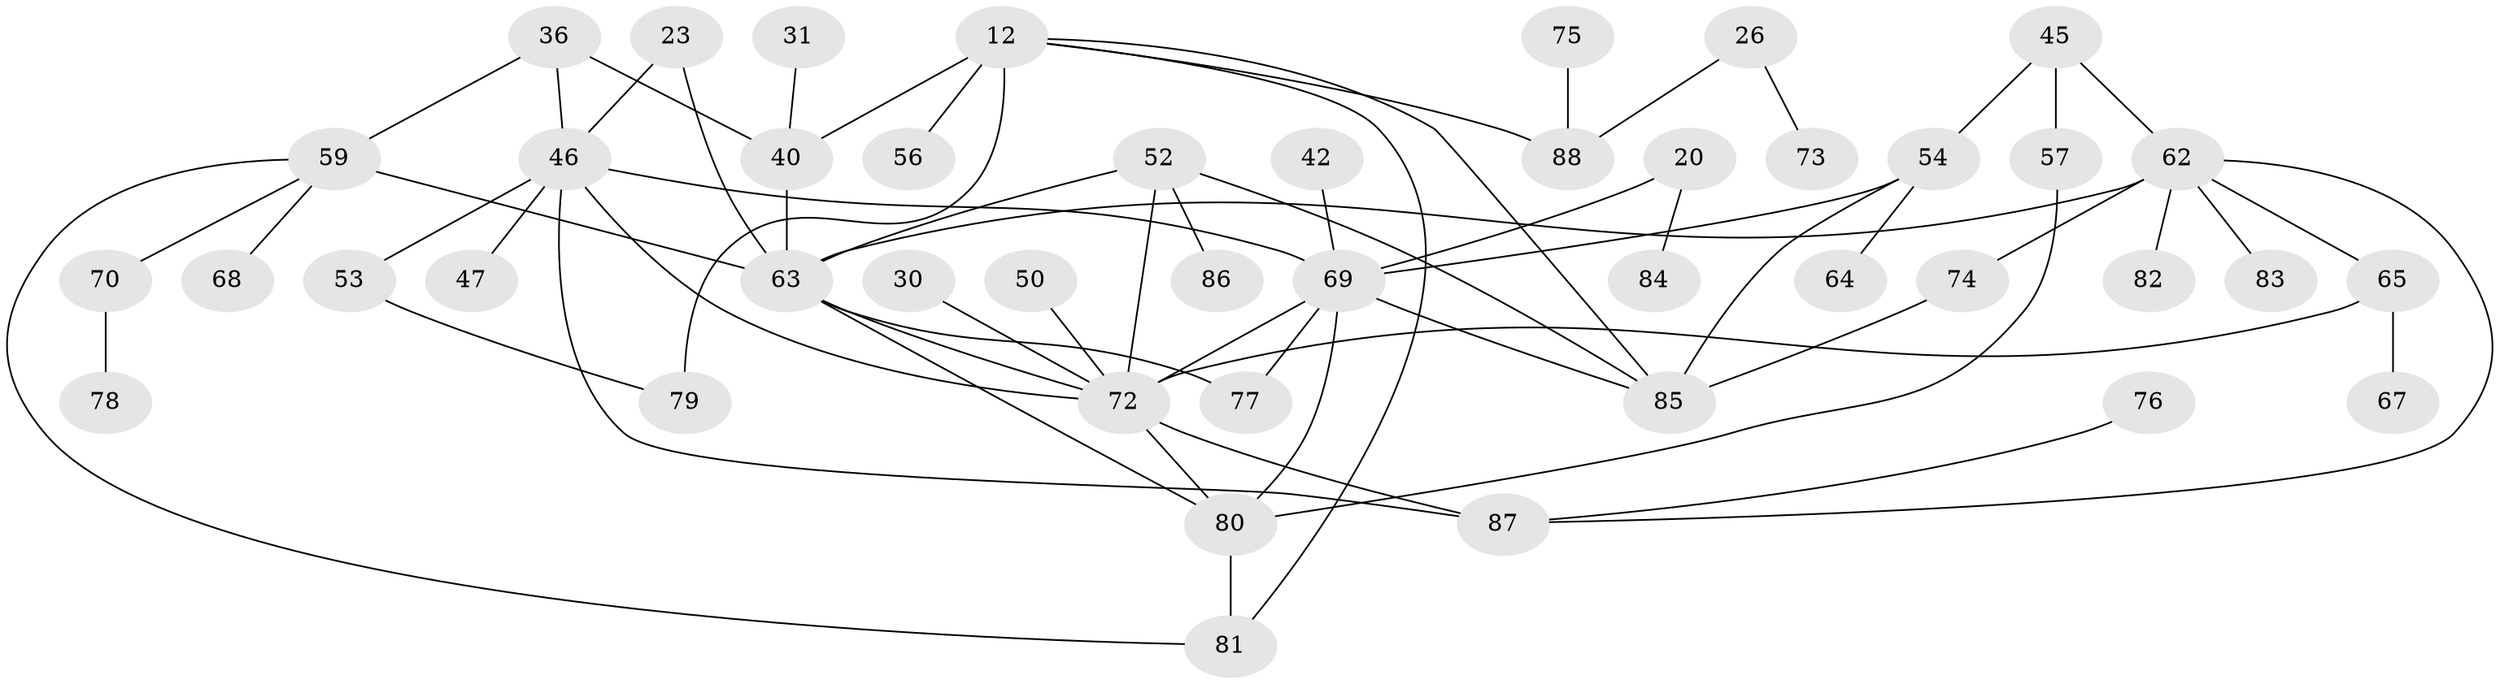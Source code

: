 // original degree distribution, {10: 0.011363636363636364, 6: 0.045454545454545456, 5: 0.07954545454545454, 3: 0.19318181818181818, 2: 0.2840909090909091, 4: 0.11363636363636363, 7: 0.011363636363636364, 8: 0.022727272727272728, 1: 0.23863636363636365}
// Generated by graph-tools (version 1.1) at 2025/41/03/09/25 04:41:30]
// undirected, 44 vertices, 63 edges
graph export_dot {
graph [start="1"]
  node [color=gray90,style=filled];
  12;
  20;
  23;
  26;
  30;
  31;
  36 [super="+34"];
  40 [super="+8"];
  42;
  45;
  46 [super="+22+21"];
  47;
  50;
  52 [super="+24"];
  53;
  54 [super="+32"];
  56;
  57 [super="+4+10+39"];
  59 [super="+58"];
  62 [super="+11+41"];
  63 [super="+1+37"];
  64;
  65 [super="+29+7"];
  67;
  68;
  69 [super="+35+17+51+27+48"];
  70;
  72 [super="+60"];
  73;
  74;
  75;
  76;
  77 [super="+71+43"];
  78;
  79 [super="+18"];
  80 [super="+3+2"];
  81 [super="+25+61+66"];
  82;
  83;
  84;
  85 [super="+15+33"];
  86;
  87 [super="+49"];
  88 [super="+13"];
  12 -- 40 [weight=2];
  12 -- 56;
  12 -- 85;
  12 -- 79;
  12 -- 81;
  12 -- 88;
  20 -- 84;
  20 -- 69;
  23 -- 63;
  23 -- 46;
  26 -- 73;
  26 -- 88;
  30 -- 72;
  31 -- 40;
  36 -- 46;
  36 -- 40;
  36 -- 59;
  40 -- 63 [weight=3];
  42 -- 69;
  45 -- 54 [weight=2];
  45 -- 57 [weight=2];
  45 -- 62;
  46 -- 53 [weight=2];
  46 -- 87 [weight=3];
  46 -- 47;
  46 -- 69 [weight=2];
  46 -- 72;
  50 -- 72;
  52 -- 85;
  52 -- 86;
  52 -- 63;
  52 -- 72;
  53 -- 79;
  54 -- 64;
  54 -- 85 [weight=2];
  54 -- 69;
  57 -- 80;
  59 -- 68;
  59 -- 63 [weight=2];
  59 -- 70;
  59 -- 81;
  62 -- 83;
  62 -- 63 [weight=2];
  62 -- 65 [weight=2];
  62 -- 74;
  62 -- 82;
  62 -- 87;
  63 -- 77 [weight=2];
  63 -- 80 [weight=3];
  63 -- 72;
  65 -- 67;
  65 -- 72 [weight=2];
  69 -- 85;
  69 -- 80 [weight=3];
  69 -- 77;
  69 -- 72;
  70 -- 78;
  72 -- 87 [weight=2];
  72 -- 80;
  74 -- 85;
  75 -- 88;
  76 -- 87;
  80 -- 81;
}
